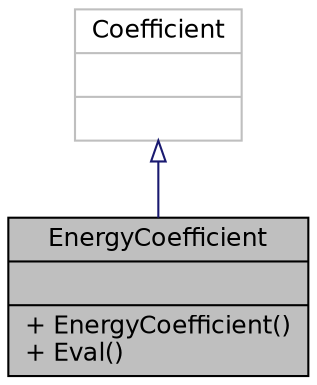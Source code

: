 digraph "EnergyCoefficient"
{
  bgcolor="transparent";
  edge [fontname="Helvetica",fontsize="12",labelfontname="Helvetica",labelfontsize="12"];
  node [fontname="Helvetica",fontsize="12",shape=record];
  Node0 [label="{EnergyCoefficient\n||+ EnergyCoefficient()\l+ Eval()\l}",height=0.2,width=0.4,color="black", fillcolor="grey75", style="filled", fontcolor="black"];
  Node1 -> Node0 [dir="back",color="midnightblue",fontsize="12",style="solid",arrowtail="onormal",fontname="Helvetica"];
  Node1 [label="{Coefficient\n||}",height=0.2,width=0.4,color="grey75"];
}
